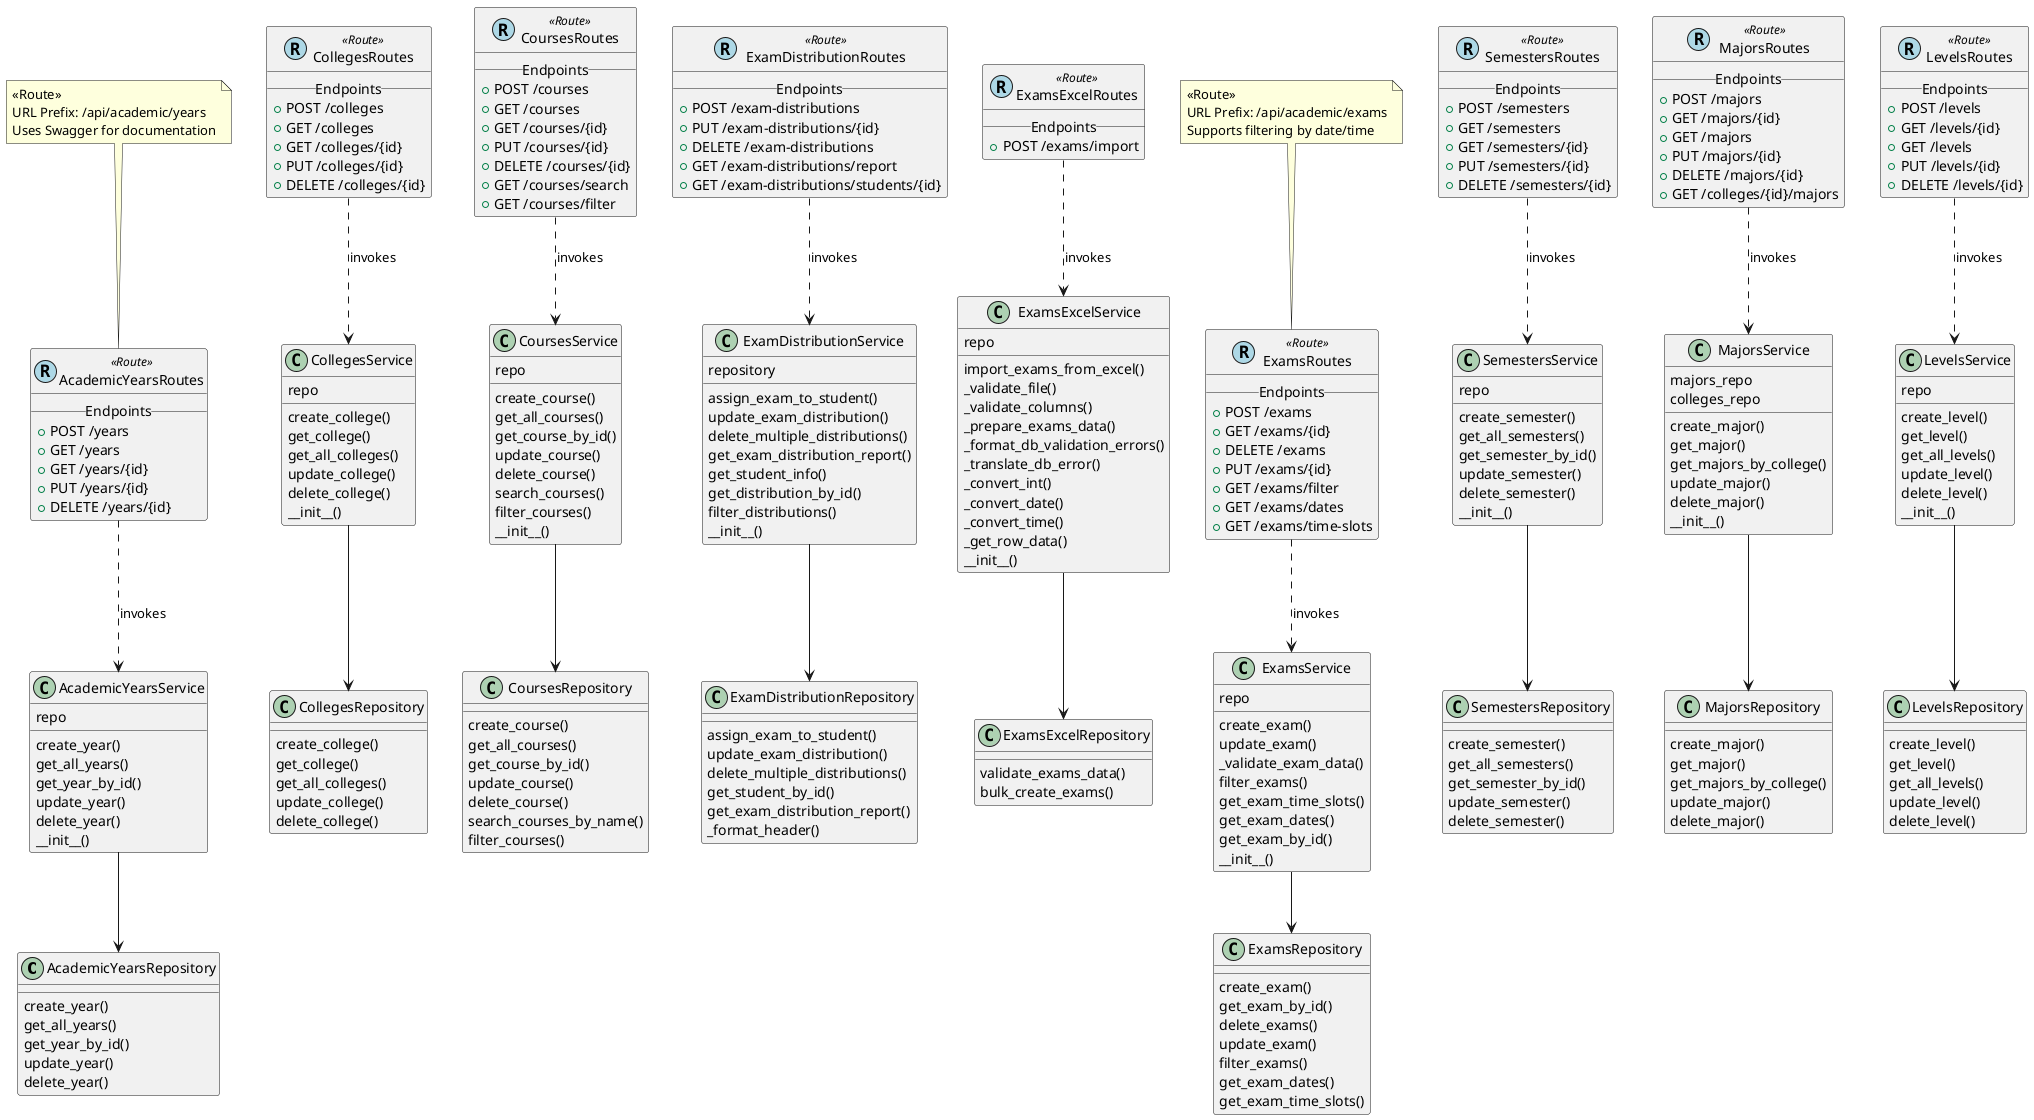 @startuml


class AcademicYearsRepository {
    create_year()
    get_all_years()
    get_year_by_id()
    update_year()
    delete_year()

}

class CollegesRepository {
    create_college()
    get_college()
    get_all_colleges()
    update_college()
    delete_college()

}

class CoursesRepository {
    create_course()
    get_all_courses()
    get_course_by_id()
    update_course()
    delete_course()
    search_courses_by_name()
    filter_courses()

}

class ExamDistributionRepository {
    assign_exam_to_student()
    update_exam_distribution()
    delete_multiple_distributions()
    get_student_by_id()
    get_exam_distribution_report()
    _format_header()
}

class ExamsExcelRepository {
    validate_exams_data()
    bulk_create_exams()
}

class ExamsRepository {
    create_exam()
    get_exam_by_id()
    delete_exams()
    update_exam()
    filter_exams()
    get_exam_dates()
    get_exam_time_slots()
}

class SemestersRepository {
    create_semester()
    get_all_semesters()
    get_semester_by_id()
    update_semester()
    delete_semester()
 
}

class MajorsRepository {
    create_major()
    get_major()
    get_majors_by_college()
    update_major()
    delete_major()

}

class LevelsRepository {
    create_level()
    get_level()
    get_all_levels()
    update_level()
    delete_level()

}
'---------------------------------------'

class AcademicYearsService {
    create_year()
    get_all_years()
    get_year_by_id()
    update_year()
    delete_year()
        repo
    __init__()
}

class CollegesService {
    create_college()
    get_college()
    get_all_colleges()
    update_college()
    delete_college()
        repo
    __init__()
}

class CoursesService {
    create_course()
    get_all_courses()
    get_course_by_id()
    update_course()
    delete_course()
    search_courses()
    filter_courses()
        repo
    __init__()
}

class ExamDistributionService {
    assign_exam_to_student()
    update_exam_distribution()
    delete_multiple_distributions()
    get_exam_distribution_report()
    get_student_info()
    get_distribution_by_id()
    filter_distributions()
        repository
    __init__()
}

class ExamsExcelService {
    import_exams_from_excel()
    _validate_file()
    _validate_columns()
    _prepare_exams_data()
    _format_db_validation_errors()
    _translate_db_error()
    _convert_int()
    _convert_date()
    _convert_time()
    _get_row_data()
        repo
    __init__()
}

class ExamsService {
    create_exam()
    update_exam()
    _validate_exam_data()
    filter_exams()
    get_exam_time_slots()
    get_exam_dates()
    get_exam_by_id()
        repo
    __init__()
}

class LevelsService {
    create_level()
    get_level()
    get_all_levels()
    update_level()
    delete_level()
        repo
    __init__()
}

class MajorsService {
    create_major()
    get_major()
    get_majors_by_college()
    update_major()
    delete_major()
        majors_repo
    colleges_repo
    __init__()
}

class SemestersService {
    create_semester()
    get_all_semesters()
    get_semester_by_id()
    update_semester()
    delete_semester()
        repo
    __init__()
}

'--------------------------------------------'



' ------ الكلاسات الأساسية (Repository و Service) ------ '
' (تم الحفاظ على الكلاسات الموجودة كما هي)
' ... [يظهر هنا كل كود Repository و Service الذي قدمته] ...

' ------ كلاسات الراوت (Routes) ------ '
class "AcademicYearsRoutes" << (R,lightblue) Route >> {
    __Endpoints__
    + POST /years
    + GET /years
    + GET /years/{id}
    + PUT /years/{id}
    + DELETE /years/{id}
}

class "CollegesRoutes" << (R,lightblue) Route >> {
    __Endpoints__
    + POST /colleges
    + GET /colleges
    + GET /colleges/{id}
    + PUT /colleges/{id}
    + DELETE /colleges/{id}
}

class "CoursesRoutes" << (R,lightblue) Route >> {
    __Endpoints__
    + POST /courses
    + GET /courses
    + GET /courses/{id}
    + PUT /courses/{id}
    + DELETE /courses/{id}
    + GET /courses/search
    + GET /courses/filter
}

class "ExamDistributionRoutes" << (R,lightblue) Route >> {
    __Endpoints__
    + POST /exam-distributions
    + PUT /exam-distributions/{id}
    + DELETE /exam-distributions
    + GET /exam-distributions/report
    + GET /exam-distributions/students/{id}
}

class "ExamsExcelRoutes" << (R,lightblue) Route >> {
    __Endpoints__
    + POST /exams/import
}

class "ExamsRoutes" << (R,lightblue) Route >> {
    __Endpoints__
    + POST /exams
    + GET /exams/{id}
    + DELETE /exams
    + PUT /exams/{id}
    + GET /exams/filter
    + GET /exams/dates
    + GET /exams/time-slots
}

class "LevelsRoutes" << (R,lightblue) Route >> {
    __Endpoints__
    + POST /levels
    + GET /levels/{id}
    + GET /levels
    + PUT /levels/{id}
    + DELETE /levels/{id}
}

class "MajorsRoutes" << (R,lightblue) Route >> {
    __Endpoints__
    + POST /majors
    + GET /majors/{id}
    + GET /majors
    + PUT /majors/{id}
    + DELETE /majors/{id}
    + GET /colleges/{id}/majors
}

class "SemestersRoutes" << (R,lightblue) Route >> {
    __Endpoints__
    + POST /semesters
    + GET /semesters
    + GET /semesters/{id}
    + PUT /semesters/{id}
    + DELETE /semesters/{id}
}

' ------ العلاقات بين الكلاسات ------ '

' العلاقات بين Services و Repositories
AcademicYearsService --> AcademicYearsRepository
CollegesService --> CollegesRepository
CoursesService --> CoursesRepository
ExamDistributionService --> ExamDistributionRepository
ExamsExcelService --> ExamsExcelRepository
ExamsService --> ExamsRepository
LevelsService --> LevelsRepository
MajorsService --> MajorsRepository
SemestersService --> SemestersRepository

' العلاقات بين Routes و Services
AcademicYearsRoutes ..> AcademicYearsService : "invokes"
CollegesRoutes ..> CollegesService : "invokes"
CoursesRoutes ..> CoursesService : "invokes"
ExamDistributionRoutes ..> ExamDistributionService : "invokes"
ExamsExcelRoutes ..> ExamsExcelService : "invokes"
ExamsRoutes ..> ExamsService : "invokes"
LevelsRoutes ..> LevelsService : "invokes"
MajorsRoutes ..> MajorsService : "invokes"
SemestersRoutes ..> SemestersService : "invokes"

' ------ الملاحظات التوضيحية ------ '
note top of AcademicYearsRoutes
  <<Route>>
  URL Prefix: /api/academic/years
  Uses Swagger for documentation
end note

note top of ExamsRoutes
  <<Route>>
  URL Prefix: /api/academic/exams
  Supports filtering by date/time
end note







@enduml